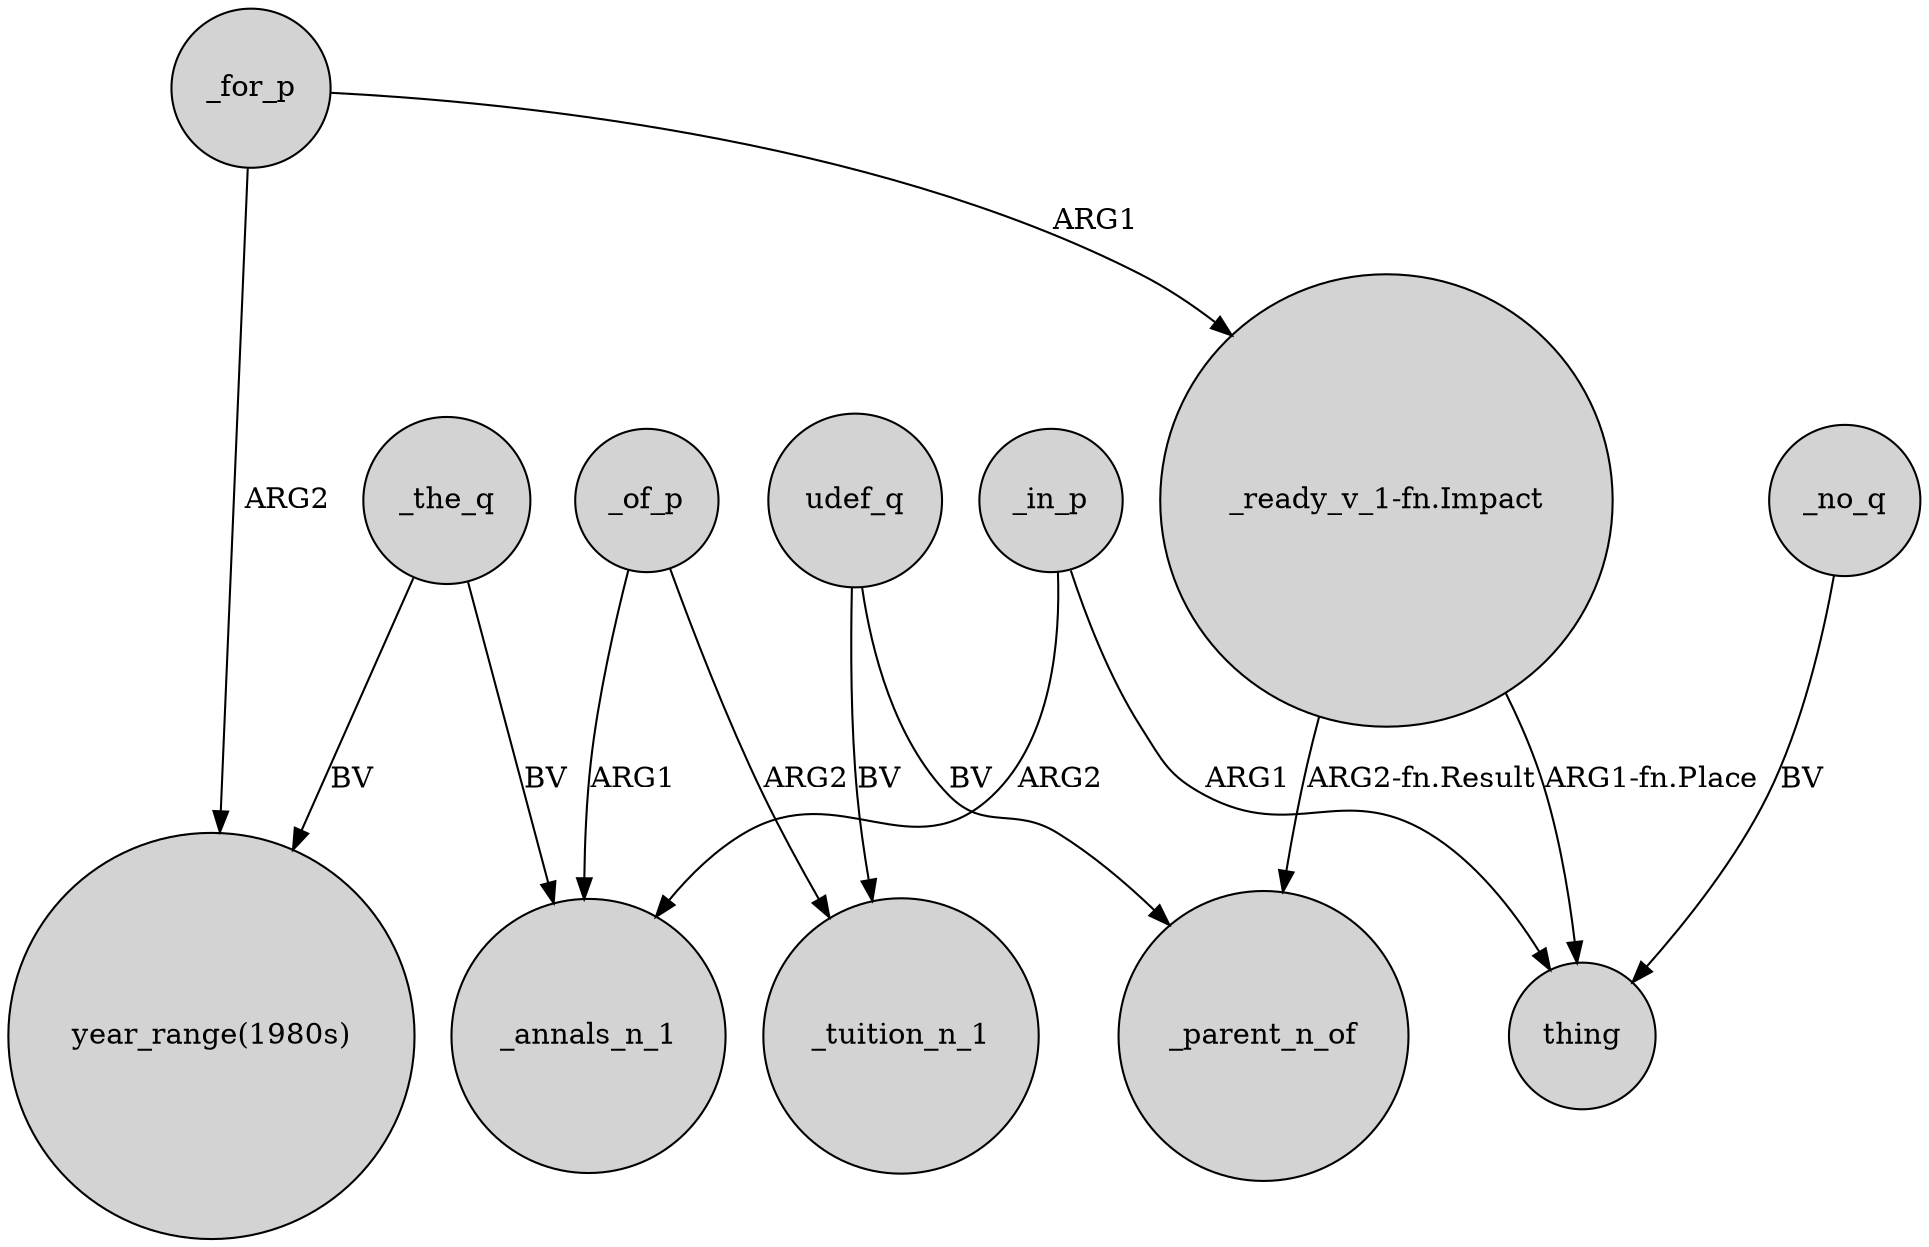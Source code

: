 digraph {
	node [shape=circle style=filled]
	_for_p -> "year_range(1980s)" [label=ARG2]
	_of_p -> _annals_n_1 [label=ARG1]
	_of_p -> _tuition_n_1 [label=ARG2]
	udef_q -> _parent_n_of [label=BV]
	udef_q -> _tuition_n_1 [label=BV]
	_no_q -> thing [label=BV]
	_in_p -> _annals_n_1 [label=ARG2]
	"_ready_v_1-fn.Impact" -> thing [label="ARG1-fn.Place"]
	"_ready_v_1-fn.Impact" -> _parent_n_of [label="ARG2-fn.Result"]
	_the_q -> "year_range(1980s)" [label=BV]
	_in_p -> thing [label=ARG1]
	_the_q -> _annals_n_1 [label=BV]
	_for_p -> "_ready_v_1-fn.Impact" [label=ARG1]
}
